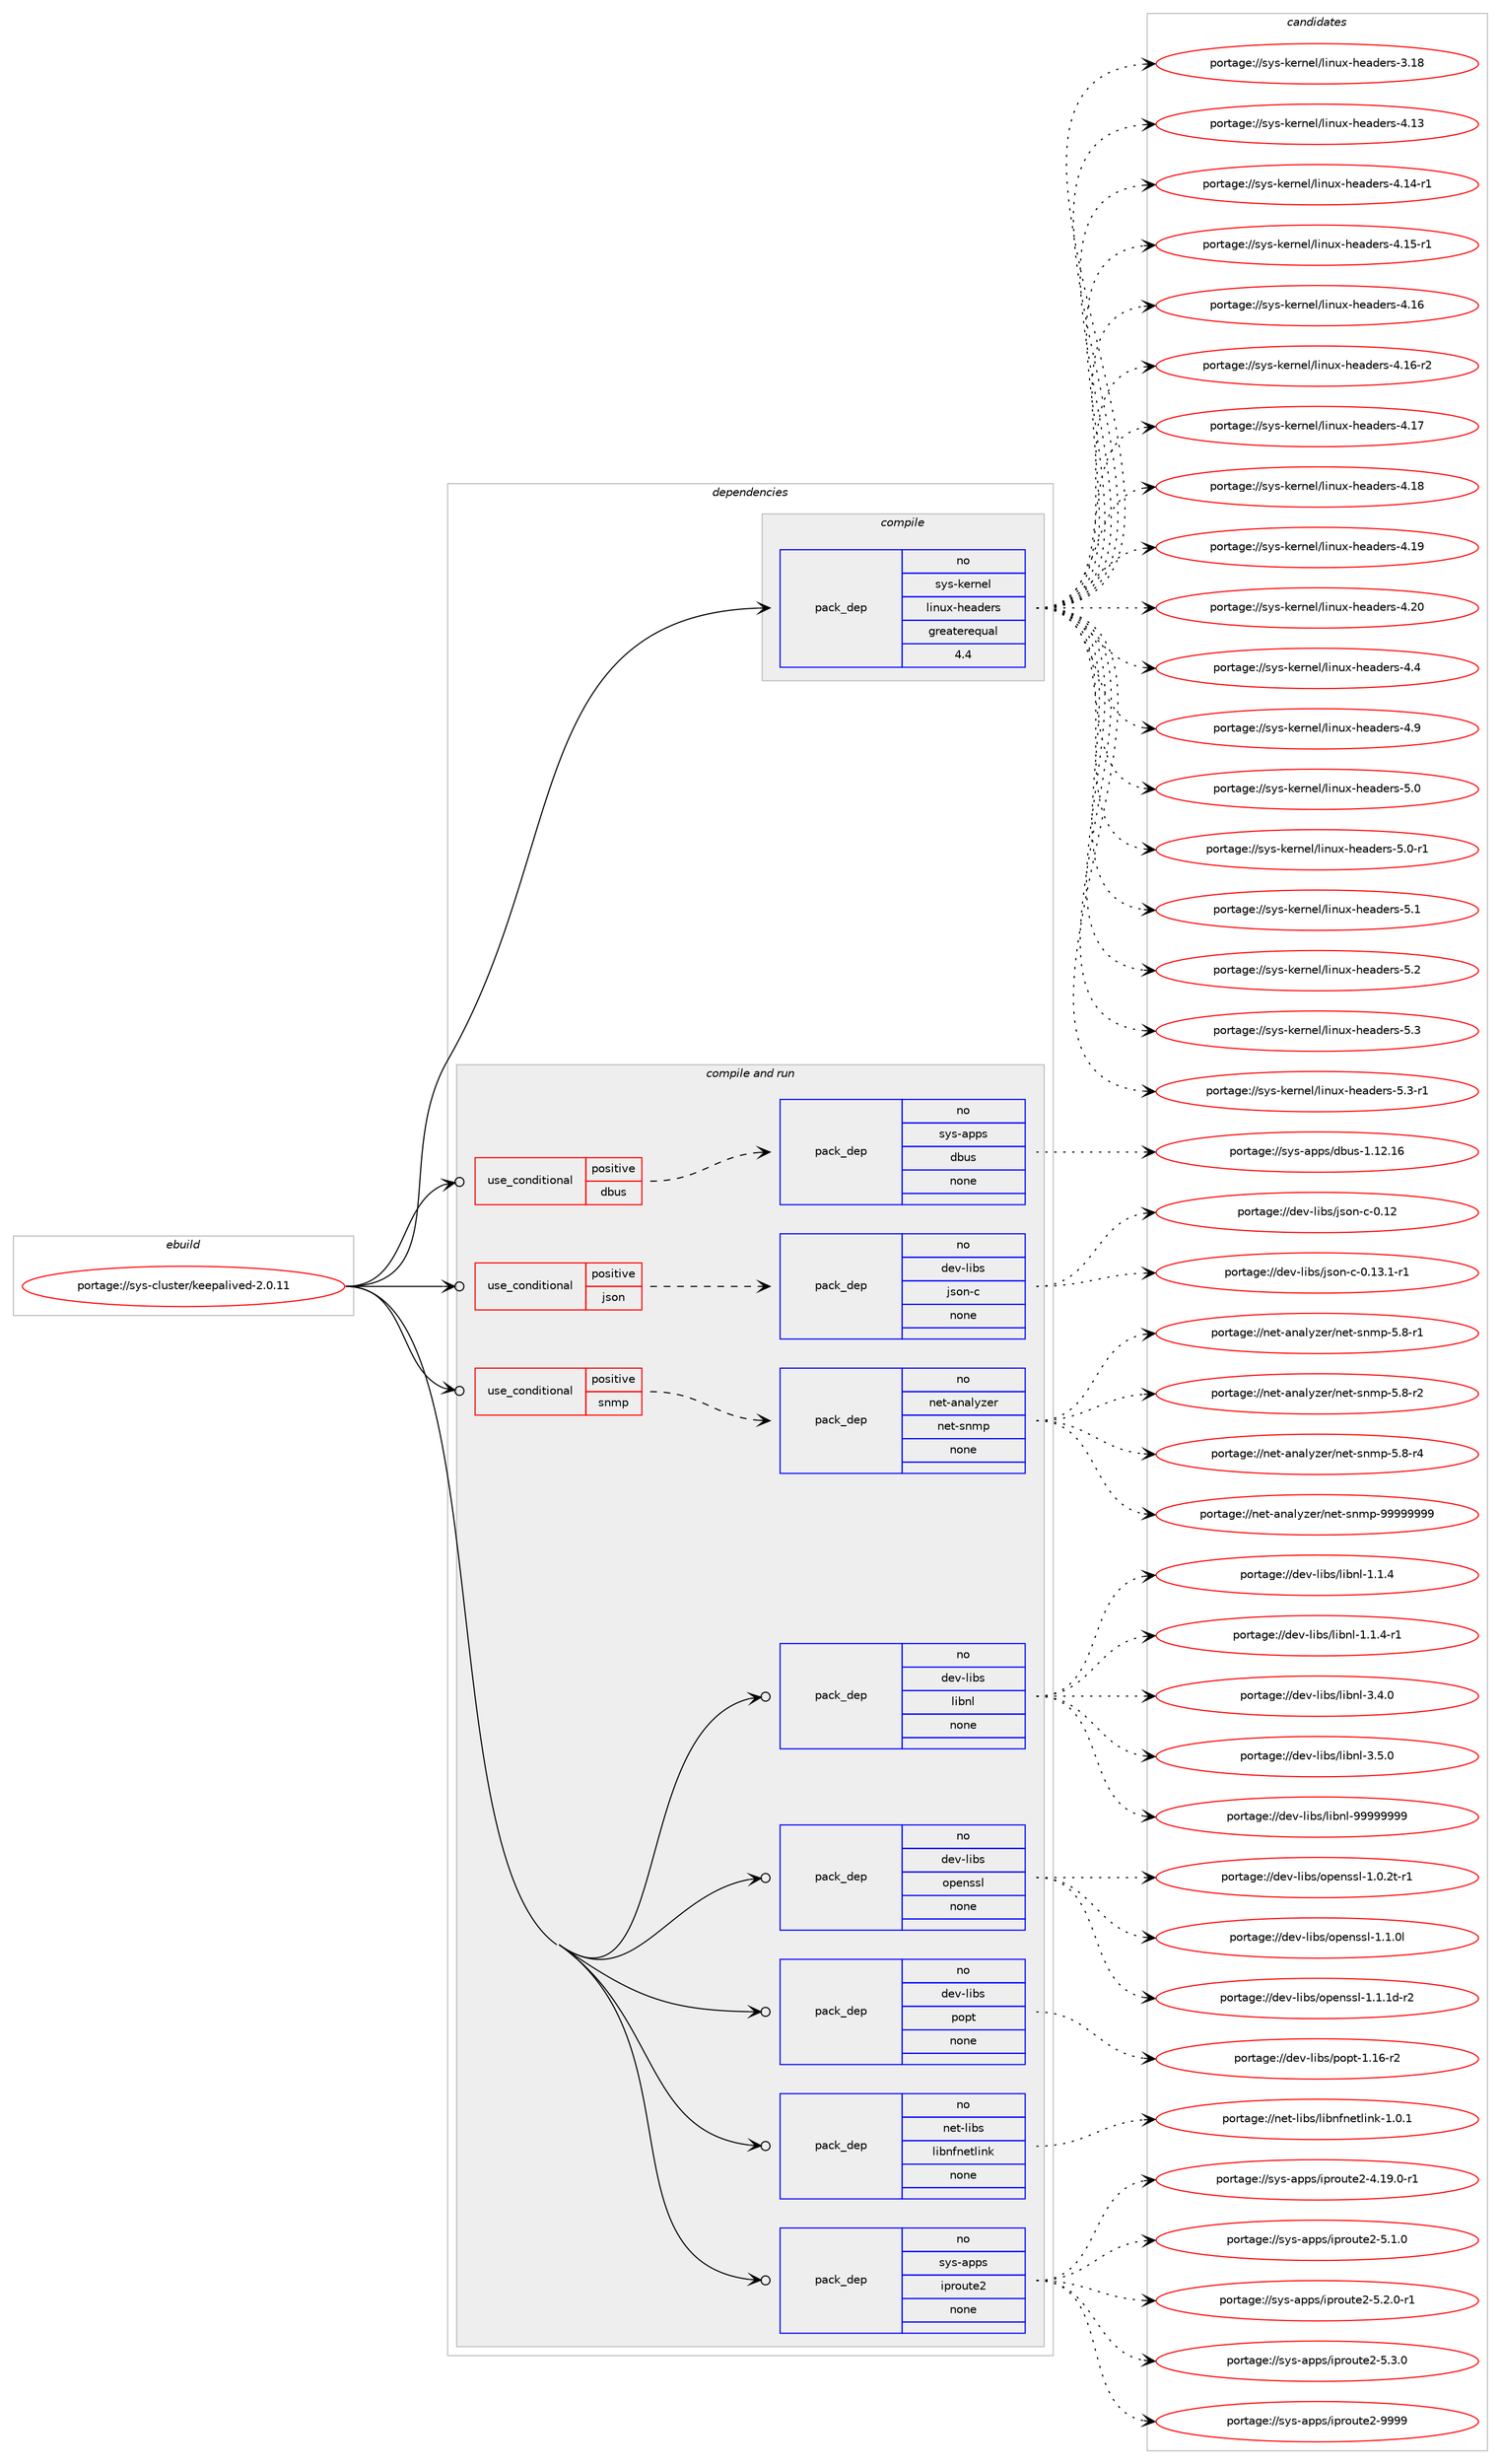digraph prolog {

# *************
# Graph options
# *************

newrank=true;
concentrate=true;
compound=true;
graph [rankdir=LR,fontname=Helvetica,fontsize=10,ranksep=1.5];#, ranksep=2.5, nodesep=0.2];
edge  [arrowhead=vee];
node  [fontname=Helvetica,fontsize=10];

# **********
# The ebuild
# **********

subgraph cluster_leftcol {
color=gray;
rank=same;
label=<<i>ebuild</i>>;
id [label="portage://sys-cluster/keepalived-2.0.11", color=red, width=4, href="../sys-cluster/keepalived-2.0.11.svg"];
}

# ****************
# The dependencies
# ****************

subgraph cluster_midcol {
color=gray;
label=<<i>dependencies</i>>;
subgraph cluster_compile {
fillcolor="#eeeeee";
style=filled;
label=<<i>compile</i>>;
subgraph pack309466 {
dependency417909 [label=<<TABLE BORDER="0" CELLBORDER="1" CELLSPACING="0" CELLPADDING="4" WIDTH="220"><TR><TD ROWSPAN="6" CELLPADDING="30">pack_dep</TD></TR><TR><TD WIDTH="110">no</TD></TR><TR><TD>sys-kernel</TD></TR><TR><TD>linux-headers</TD></TR><TR><TD>greaterequal</TD></TR><TR><TD>4.4</TD></TR></TABLE>>, shape=none, color=blue];
}
id:e -> dependency417909:w [weight=20,style="solid",arrowhead="vee"];
}
subgraph cluster_compileandrun {
fillcolor="#eeeeee";
style=filled;
label=<<i>compile and run</i>>;
subgraph cond101441 {
dependency417910 [label=<<TABLE BORDER="0" CELLBORDER="1" CELLSPACING="0" CELLPADDING="4"><TR><TD ROWSPAN="3" CELLPADDING="10">use_conditional</TD></TR><TR><TD>positive</TD></TR><TR><TD>dbus</TD></TR></TABLE>>, shape=none, color=red];
subgraph pack309467 {
dependency417911 [label=<<TABLE BORDER="0" CELLBORDER="1" CELLSPACING="0" CELLPADDING="4" WIDTH="220"><TR><TD ROWSPAN="6" CELLPADDING="30">pack_dep</TD></TR><TR><TD WIDTH="110">no</TD></TR><TR><TD>sys-apps</TD></TR><TR><TD>dbus</TD></TR><TR><TD>none</TD></TR><TR><TD></TD></TR></TABLE>>, shape=none, color=blue];
}
dependency417910:e -> dependency417911:w [weight=20,style="dashed",arrowhead="vee"];
}
id:e -> dependency417910:w [weight=20,style="solid",arrowhead="odotvee"];
subgraph cond101442 {
dependency417912 [label=<<TABLE BORDER="0" CELLBORDER="1" CELLSPACING="0" CELLPADDING="4"><TR><TD ROWSPAN="3" CELLPADDING="10">use_conditional</TD></TR><TR><TD>positive</TD></TR><TR><TD>json</TD></TR></TABLE>>, shape=none, color=red];
subgraph pack309468 {
dependency417913 [label=<<TABLE BORDER="0" CELLBORDER="1" CELLSPACING="0" CELLPADDING="4" WIDTH="220"><TR><TD ROWSPAN="6" CELLPADDING="30">pack_dep</TD></TR><TR><TD WIDTH="110">no</TD></TR><TR><TD>dev-libs</TD></TR><TR><TD>json-c</TD></TR><TR><TD>none</TD></TR><TR><TD></TD></TR></TABLE>>, shape=none, color=blue];
}
dependency417912:e -> dependency417913:w [weight=20,style="dashed",arrowhead="vee"];
}
id:e -> dependency417912:w [weight=20,style="solid",arrowhead="odotvee"];
subgraph cond101443 {
dependency417914 [label=<<TABLE BORDER="0" CELLBORDER="1" CELLSPACING="0" CELLPADDING="4"><TR><TD ROWSPAN="3" CELLPADDING="10">use_conditional</TD></TR><TR><TD>positive</TD></TR><TR><TD>snmp</TD></TR></TABLE>>, shape=none, color=red];
subgraph pack309469 {
dependency417915 [label=<<TABLE BORDER="0" CELLBORDER="1" CELLSPACING="0" CELLPADDING="4" WIDTH="220"><TR><TD ROWSPAN="6" CELLPADDING="30">pack_dep</TD></TR><TR><TD WIDTH="110">no</TD></TR><TR><TD>net-analyzer</TD></TR><TR><TD>net-snmp</TD></TR><TR><TD>none</TD></TR><TR><TD></TD></TR></TABLE>>, shape=none, color=blue];
}
dependency417914:e -> dependency417915:w [weight=20,style="dashed",arrowhead="vee"];
}
id:e -> dependency417914:w [weight=20,style="solid",arrowhead="odotvee"];
subgraph pack309470 {
dependency417916 [label=<<TABLE BORDER="0" CELLBORDER="1" CELLSPACING="0" CELLPADDING="4" WIDTH="220"><TR><TD ROWSPAN="6" CELLPADDING="30">pack_dep</TD></TR><TR><TD WIDTH="110">no</TD></TR><TR><TD>dev-libs</TD></TR><TR><TD>libnl</TD></TR><TR><TD>none</TD></TR><TR><TD></TD></TR></TABLE>>, shape=none, color=blue];
}
id:e -> dependency417916:w [weight=20,style="solid",arrowhead="odotvee"];
subgraph pack309471 {
dependency417917 [label=<<TABLE BORDER="0" CELLBORDER="1" CELLSPACING="0" CELLPADDING="4" WIDTH="220"><TR><TD ROWSPAN="6" CELLPADDING="30">pack_dep</TD></TR><TR><TD WIDTH="110">no</TD></TR><TR><TD>dev-libs</TD></TR><TR><TD>openssl</TD></TR><TR><TD>none</TD></TR><TR><TD></TD></TR></TABLE>>, shape=none, color=blue];
}
id:e -> dependency417917:w [weight=20,style="solid",arrowhead="odotvee"];
subgraph pack309472 {
dependency417918 [label=<<TABLE BORDER="0" CELLBORDER="1" CELLSPACING="0" CELLPADDING="4" WIDTH="220"><TR><TD ROWSPAN="6" CELLPADDING="30">pack_dep</TD></TR><TR><TD WIDTH="110">no</TD></TR><TR><TD>dev-libs</TD></TR><TR><TD>popt</TD></TR><TR><TD>none</TD></TR><TR><TD></TD></TR></TABLE>>, shape=none, color=blue];
}
id:e -> dependency417918:w [weight=20,style="solid",arrowhead="odotvee"];
subgraph pack309473 {
dependency417919 [label=<<TABLE BORDER="0" CELLBORDER="1" CELLSPACING="0" CELLPADDING="4" WIDTH="220"><TR><TD ROWSPAN="6" CELLPADDING="30">pack_dep</TD></TR><TR><TD WIDTH="110">no</TD></TR><TR><TD>net-libs</TD></TR><TR><TD>libnfnetlink</TD></TR><TR><TD>none</TD></TR><TR><TD></TD></TR></TABLE>>, shape=none, color=blue];
}
id:e -> dependency417919:w [weight=20,style="solid",arrowhead="odotvee"];
subgraph pack309474 {
dependency417920 [label=<<TABLE BORDER="0" CELLBORDER="1" CELLSPACING="0" CELLPADDING="4" WIDTH="220"><TR><TD ROWSPAN="6" CELLPADDING="30">pack_dep</TD></TR><TR><TD WIDTH="110">no</TD></TR><TR><TD>sys-apps</TD></TR><TR><TD>iproute2</TD></TR><TR><TD>none</TD></TR><TR><TD></TD></TR></TABLE>>, shape=none, color=blue];
}
id:e -> dependency417920:w [weight=20,style="solid",arrowhead="odotvee"];
}
subgraph cluster_run {
fillcolor="#eeeeee";
style=filled;
label=<<i>run</i>>;
}
}

# **************
# The candidates
# **************

subgraph cluster_choices {
rank=same;
color=gray;
label=<<i>candidates</i>>;

subgraph choice309466 {
color=black;
nodesep=1;
choiceportage115121115451071011141101011084710810511011712045104101971001011141154551464956 [label="portage://sys-kernel/linux-headers-3.18", color=red, width=4,href="../sys-kernel/linux-headers-3.18.svg"];
choiceportage115121115451071011141101011084710810511011712045104101971001011141154552464951 [label="portage://sys-kernel/linux-headers-4.13", color=red, width=4,href="../sys-kernel/linux-headers-4.13.svg"];
choiceportage1151211154510710111411010110847108105110117120451041019710010111411545524649524511449 [label="portage://sys-kernel/linux-headers-4.14-r1", color=red, width=4,href="../sys-kernel/linux-headers-4.14-r1.svg"];
choiceportage1151211154510710111411010110847108105110117120451041019710010111411545524649534511449 [label="portage://sys-kernel/linux-headers-4.15-r1", color=red, width=4,href="../sys-kernel/linux-headers-4.15-r1.svg"];
choiceportage115121115451071011141101011084710810511011712045104101971001011141154552464954 [label="portage://sys-kernel/linux-headers-4.16", color=red, width=4,href="../sys-kernel/linux-headers-4.16.svg"];
choiceportage1151211154510710111411010110847108105110117120451041019710010111411545524649544511450 [label="portage://sys-kernel/linux-headers-4.16-r2", color=red, width=4,href="../sys-kernel/linux-headers-4.16-r2.svg"];
choiceportage115121115451071011141101011084710810511011712045104101971001011141154552464955 [label="portage://sys-kernel/linux-headers-4.17", color=red, width=4,href="../sys-kernel/linux-headers-4.17.svg"];
choiceportage115121115451071011141101011084710810511011712045104101971001011141154552464956 [label="portage://sys-kernel/linux-headers-4.18", color=red, width=4,href="../sys-kernel/linux-headers-4.18.svg"];
choiceportage115121115451071011141101011084710810511011712045104101971001011141154552464957 [label="portage://sys-kernel/linux-headers-4.19", color=red, width=4,href="../sys-kernel/linux-headers-4.19.svg"];
choiceportage115121115451071011141101011084710810511011712045104101971001011141154552465048 [label="portage://sys-kernel/linux-headers-4.20", color=red, width=4,href="../sys-kernel/linux-headers-4.20.svg"];
choiceportage1151211154510710111411010110847108105110117120451041019710010111411545524652 [label="portage://sys-kernel/linux-headers-4.4", color=red, width=4,href="../sys-kernel/linux-headers-4.4.svg"];
choiceportage1151211154510710111411010110847108105110117120451041019710010111411545524657 [label="portage://sys-kernel/linux-headers-4.9", color=red, width=4,href="../sys-kernel/linux-headers-4.9.svg"];
choiceportage1151211154510710111411010110847108105110117120451041019710010111411545534648 [label="portage://sys-kernel/linux-headers-5.0", color=red, width=4,href="../sys-kernel/linux-headers-5.0.svg"];
choiceportage11512111545107101114110101108471081051101171204510410197100101114115455346484511449 [label="portage://sys-kernel/linux-headers-5.0-r1", color=red, width=4,href="../sys-kernel/linux-headers-5.0-r1.svg"];
choiceportage1151211154510710111411010110847108105110117120451041019710010111411545534649 [label="portage://sys-kernel/linux-headers-5.1", color=red, width=4,href="../sys-kernel/linux-headers-5.1.svg"];
choiceportage1151211154510710111411010110847108105110117120451041019710010111411545534650 [label="portage://sys-kernel/linux-headers-5.2", color=red, width=4,href="../sys-kernel/linux-headers-5.2.svg"];
choiceportage1151211154510710111411010110847108105110117120451041019710010111411545534651 [label="portage://sys-kernel/linux-headers-5.3", color=red, width=4,href="../sys-kernel/linux-headers-5.3.svg"];
choiceportage11512111545107101114110101108471081051101171204510410197100101114115455346514511449 [label="portage://sys-kernel/linux-headers-5.3-r1", color=red, width=4,href="../sys-kernel/linux-headers-5.3-r1.svg"];
dependency417909:e -> choiceportage115121115451071011141101011084710810511011712045104101971001011141154551464956:w [style=dotted,weight="100"];
dependency417909:e -> choiceportage115121115451071011141101011084710810511011712045104101971001011141154552464951:w [style=dotted,weight="100"];
dependency417909:e -> choiceportage1151211154510710111411010110847108105110117120451041019710010111411545524649524511449:w [style=dotted,weight="100"];
dependency417909:e -> choiceportage1151211154510710111411010110847108105110117120451041019710010111411545524649534511449:w [style=dotted,weight="100"];
dependency417909:e -> choiceportage115121115451071011141101011084710810511011712045104101971001011141154552464954:w [style=dotted,weight="100"];
dependency417909:e -> choiceportage1151211154510710111411010110847108105110117120451041019710010111411545524649544511450:w [style=dotted,weight="100"];
dependency417909:e -> choiceportage115121115451071011141101011084710810511011712045104101971001011141154552464955:w [style=dotted,weight="100"];
dependency417909:e -> choiceportage115121115451071011141101011084710810511011712045104101971001011141154552464956:w [style=dotted,weight="100"];
dependency417909:e -> choiceportage115121115451071011141101011084710810511011712045104101971001011141154552464957:w [style=dotted,weight="100"];
dependency417909:e -> choiceportage115121115451071011141101011084710810511011712045104101971001011141154552465048:w [style=dotted,weight="100"];
dependency417909:e -> choiceportage1151211154510710111411010110847108105110117120451041019710010111411545524652:w [style=dotted,weight="100"];
dependency417909:e -> choiceportage1151211154510710111411010110847108105110117120451041019710010111411545524657:w [style=dotted,weight="100"];
dependency417909:e -> choiceportage1151211154510710111411010110847108105110117120451041019710010111411545534648:w [style=dotted,weight="100"];
dependency417909:e -> choiceportage11512111545107101114110101108471081051101171204510410197100101114115455346484511449:w [style=dotted,weight="100"];
dependency417909:e -> choiceportage1151211154510710111411010110847108105110117120451041019710010111411545534649:w [style=dotted,weight="100"];
dependency417909:e -> choiceportage1151211154510710111411010110847108105110117120451041019710010111411545534650:w [style=dotted,weight="100"];
dependency417909:e -> choiceportage1151211154510710111411010110847108105110117120451041019710010111411545534651:w [style=dotted,weight="100"];
dependency417909:e -> choiceportage11512111545107101114110101108471081051101171204510410197100101114115455346514511449:w [style=dotted,weight="100"];
}
subgraph choice309467 {
color=black;
nodesep=1;
choiceportage115121115459711211211547100981171154549464950464954 [label="portage://sys-apps/dbus-1.12.16", color=red, width=4,href="../sys-apps/dbus-1.12.16.svg"];
dependency417911:e -> choiceportage115121115459711211211547100981171154549464950464954:w [style=dotted,weight="100"];
}
subgraph choice309468 {
color=black;
nodesep=1;
choiceportage10010111845108105981154710611511111045994548464950 [label="portage://dev-libs/json-c-0.12", color=red, width=4,href="../dev-libs/json-c-0.12.svg"];
choiceportage1001011184510810598115471061151111104599454846495146494511449 [label="portage://dev-libs/json-c-0.13.1-r1", color=red, width=4,href="../dev-libs/json-c-0.13.1-r1.svg"];
dependency417913:e -> choiceportage10010111845108105981154710611511111045994548464950:w [style=dotted,weight="100"];
dependency417913:e -> choiceportage1001011184510810598115471061151111104599454846495146494511449:w [style=dotted,weight="100"];
}
subgraph choice309469 {
color=black;
nodesep=1;
choiceportage1101011164597110971081211221011144711010111645115110109112455346564511449 [label="portage://net-analyzer/net-snmp-5.8-r1", color=red, width=4,href="../net-analyzer/net-snmp-5.8-r1.svg"];
choiceportage1101011164597110971081211221011144711010111645115110109112455346564511450 [label="portage://net-analyzer/net-snmp-5.8-r2", color=red, width=4,href="../net-analyzer/net-snmp-5.8-r2.svg"];
choiceportage1101011164597110971081211221011144711010111645115110109112455346564511452 [label="portage://net-analyzer/net-snmp-5.8-r4", color=red, width=4,href="../net-analyzer/net-snmp-5.8-r4.svg"];
choiceportage1101011164597110971081211221011144711010111645115110109112455757575757575757 [label="portage://net-analyzer/net-snmp-99999999", color=red, width=4,href="../net-analyzer/net-snmp-99999999.svg"];
dependency417915:e -> choiceportage1101011164597110971081211221011144711010111645115110109112455346564511449:w [style=dotted,weight="100"];
dependency417915:e -> choiceportage1101011164597110971081211221011144711010111645115110109112455346564511450:w [style=dotted,weight="100"];
dependency417915:e -> choiceportage1101011164597110971081211221011144711010111645115110109112455346564511452:w [style=dotted,weight="100"];
dependency417915:e -> choiceportage1101011164597110971081211221011144711010111645115110109112455757575757575757:w [style=dotted,weight="100"];
}
subgraph choice309470 {
color=black;
nodesep=1;
choiceportage10010111845108105981154710810598110108454946494652 [label="portage://dev-libs/libnl-1.1.4", color=red, width=4,href="../dev-libs/libnl-1.1.4.svg"];
choiceportage100101118451081059811547108105981101084549464946524511449 [label="portage://dev-libs/libnl-1.1.4-r1", color=red, width=4,href="../dev-libs/libnl-1.1.4-r1.svg"];
choiceportage10010111845108105981154710810598110108455146524648 [label="portage://dev-libs/libnl-3.4.0", color=red, width=4,href="../dev-libs/libnl-3.4.0.svg"];
choiceportage10010111845108105981154710810598110108455146534648 [label="portage://dev-libs/libnl-3.5.0", color=red, width=4,href="../dev-libs/libnl-3.5.0.svg"];
choiceportage10010111845108105981154710810598110108455757575757575757 [label="portage://dev-libs/libnl-99999999", color=red, width=4,href="../dev-libs/libnl-99999999.svg"];
dependency417916:e -> choiceportage10010111845108105981154710810598110108454946494652:w [style=dotted,weight="100"];
dependency417916:e -> choiceportage100101118451081059811547108105981101084549464946524511449:w [style=dotted,weight="100"];
dependency417916:e -> choiceportage10010111845108105981154710810598110108455146524648:w [style=dotted,weight="100"];
dependency417916:e -> choiceportage10010111845108105981154710810598110108455146534648:w [style=dotted,weight="100"];
dependency417916:e -> choiceportage10010111845108105981154710810598110108455757575757575757:w [style=dotted,weight="100"];
}
subgraph choice309471 {
color=black;
nodesep=1;
choiceportage1001011184510810598115471111121011101151151084549464846501164511449 [label="portage://dev-libs/openssl-1.0.2t-r1", color=red, width=4,href="../dev-libs/openssl-1.0.2t-r1.svg"];
choiceportage100101118451081059811547111112101110115115108454946494648108 [label="portage://dev-libs/openssl-1.1.0l", color=red, width=4,href="../dev-libs/openssl-1.1.0l.svg"];
choiceportage1001011184510810598115471111121011101151151084549464946491004511450 [label="portage://dev-libs/openssl-1.1.1d-r2", color=red, width=4,href="../dev-libs/openssl-1.1.1d-r2.svg"];
dependency417917:e -> choiceportage1001011184510810598115471111121011101151151084549464846501164511449:w [style=dotted,weight="100"];
dependency417917:e -> choiceportage100101118451081059811547111112101110115115108454946494648108:w [style=dotted,weight="100"];
dependency417917:e -> choiceportage1001011184510810598115471111121011101151151084549464946491004511450:w [style=dotted,weight="100"];
}
subgraph choice309472 {
color=black;
nodesep=1;
choiceportage10010111845108105981154711211111211645494649544511450 [label="portage://dev-libs/popt-1.16-r2", color=red, width=4,href="../dev-libs/popt-1.16-r2.svg"];
dependency417918:e -> choiceportage10010111845108105981154711211111211645494649544511450:w [style=dotted,weight="100"];
}
subgraph choice309473 {
color=black;
nodesep=1;
choiceportage11010111645108105981154710810598110102110101116108105110107454946484649 [label="portage://net-libs/libnfnetlink-1.0.1", color=red, width=4,href="../net-libs/libnfnetlink-1.0.1.svg"];
dependency417919:e -> choiceportage11010111645108105981154710810598110102110101116108105110107454946484649:w [style=dotted,weight="100"];
}
subgraph choice309474 {
color=black;
nodesep=1;
choiceportage11512111545971121121154710511211411111711610150455246495746484511449 [label="portage://sys-apps/iproute2-4.19.0-r1", color=red, width=4,href="../sys-apps/iproute2-4.19.0-r1.svg"];
choiceportage11512111545971121121154710511211411111711610150455346494648 [label="portage://sys-apps/iproute2-5.1.0", color=red, width=4,href="../sys-apps/iproute2-5.1.0.svg"];
choiceportage115121115459711211211547105112114111117116101504553465046484511449 [label="portage://sys-apps/iproute2-5.2.0-r1", color=red, width=4,href="../sys-apps/iproute2-5.2.0-r1.svg"];
choiceportage11512111545971121121154710511211411111711610150455346514648 [label="portage://sys-apps/iproute2-5.3.0", color=red, width=4,href="../sys-apps/iproute2-5.3.0.svg"];
choiceportage115121115459711211211547105112114111117116101504557575757 [label="portage://sys-apps/iproute2-9999", color=red, width=4,href="../sys-apps/iproute2-9999.svg"];
dependency417920:e -> choiceportage11512111545971121121154710511211411111711610150455246495746484511449:w [style=dotted,weight="100"];
dependency417920:e -> choiceportage11512111545971121121154710511211411111711610150455346494648:w [style=dotted,weight="100"];
dependency417920:e -> choiceportage115121115459711211211547105112114111117116101504553465046484511449:w [style=dotted,weight="100"];
dependency417920:e -> choiceportage11512111545971121121154710511211411111711610150455346514648:w [style=dotted,weight="100"];
dependency417920:e -> choiceportage115121115459711211211547105112114111117116101504557575757:w [style=dotted,weight="100"];
}
}

}
